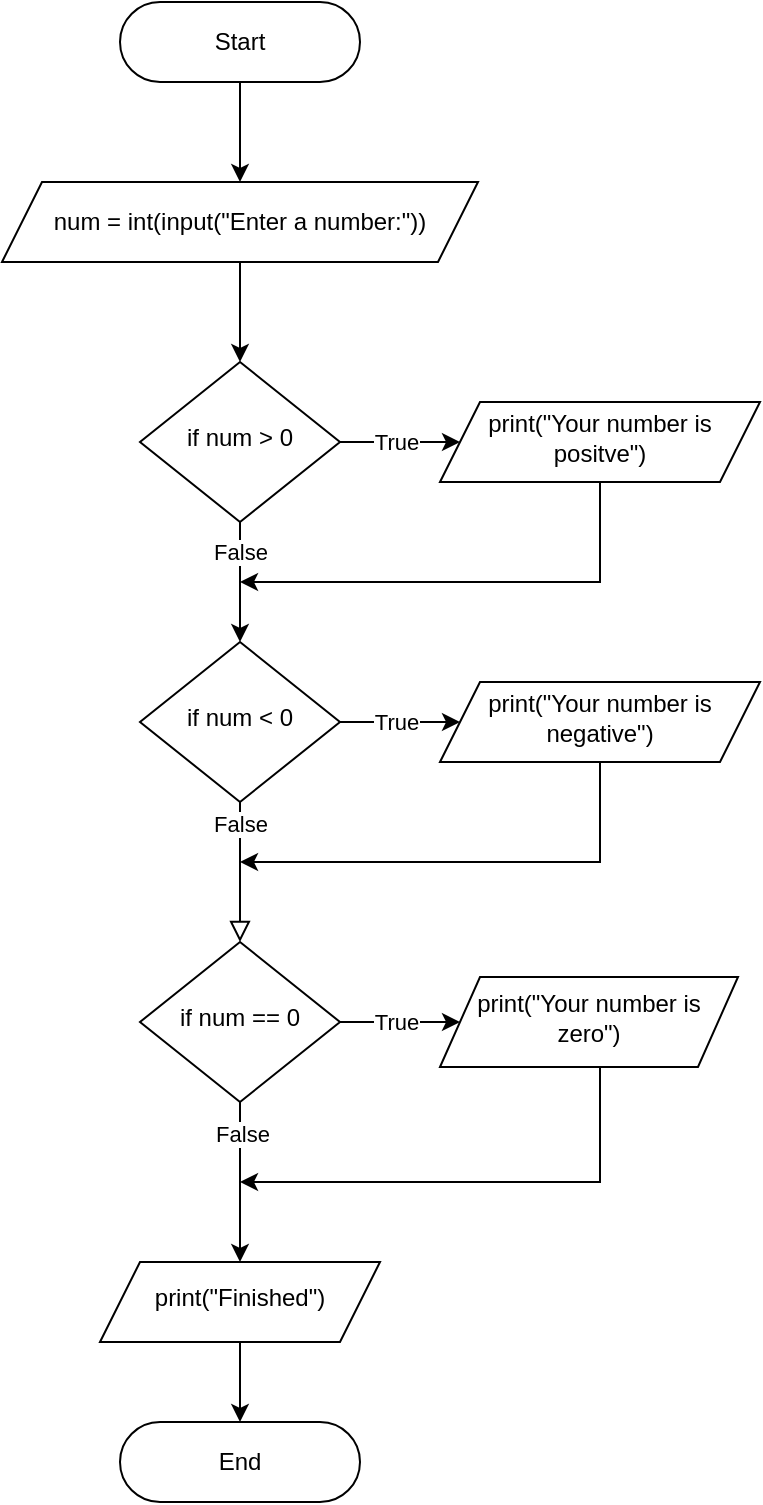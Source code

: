 <mxfile version="22.0.4" type="onedrive" pages="3">
  <diagram id="C5RBs43oDa-KdzZeNtuy" name="Question 1 ">
    <mxGraphModel grid="1" page="1" gridSize="10" guides="1" tooltips="1" connect="1" arrows="1" fold="1" pageScale="1" pageWidth="827" pageHeight="1169" math="0" shadow="0">
      <root>
        <mxCell id="WIyWlLk6GJQsqaUBKTNV-0" />
        <mxCell id="WIyWlLk6GJQsqaUBKTNV-1" parent="WIyWlLk6GJQsqaUBKTNV-0" />
        <mxCell id="aPnVOZLX0n2qFdbe-rzs-19" value="" style="edgeStyle=orthogonalEdgeStyle;rounded=0;orthogonalLoop=1;jettySize=auto;html=1;" edge="1" parent="WIyWlLk6GJQsqaUBKTNV-1" source="WIyWlLk6GJQsqaUBKTNV-6" target="WIyWlLk6GJQsqaUBKTNV-10">
          <mxGeometry relative="1" as="geometry" />
        </mxCell>
        <mxCell id="aPnVOZLX0n2qFdbe-rzs-20" value="False" style="edgeLabel;html=1;align=center;verticalAlign=middle;resizable=0;points=[];" vertex="1" connectable="0" parent="aPnVOZLX0n2qFdbe-rzs-19">
          <mxGeometry x="-0.509" relative="1" as="geometry">
            <mxPoint as="offset" />
          </mxGeometry>
        </mxCell>
        <mxCell id="aPnVOZLX0n2qFdbe-rzs-21" value="" style="edgeStyle=orthogonalEdgeStyle;rounded=0;orthogonalLoop=1;jettySize=auto;html=1;" edge="1" parent="WIyWlLk6GJQsqaUBKTNV-1" source="WIyWlLk6GJQsqaUBKTNV-6" target="WIyWlLk6GJQsqaUBKTNV-7">
          <mxGeometry relative="1" as="geometry" />
        </mxCell>
        <mxCell id="aPnVOZLX0n2qFdbe-rzs-22" value="True" style="edgeLabel;html=1;align=center;verticalAlign=middle;resizable=0;points=[];" vertex="1" connectable="0" parent="aPnVOZLX0n2qFdbe-rzs-21">
          <mxGeometry x="-0.338" relative="1" as="geometry">
            <mxPoint x="8" as="offset" />
          </mxGeometry>
        </mxCell>
        <mxCell id="WIyWlLk6GJQsqaUBKTNV-6" value="if num &amp;gt; 0" style="rhombus;whiteSpace=wrap;html=1;shadow=0;fontFamily=Helvetica;fontSize=12;align=center;strokeWidth=1;spacing=6;spacingTop=-4;" vertex="1" parent="WIyWlLk6GJQsqaUBKTNV-1">
          <mxGeometry x="293" y="390" width="100" height="80" as="geometry" />
        </mxCell>
        <mxCell id="aPnVOZLX0n2qFdbe-rzs-8" style="edgeStyle=orthogonalEdgeStyle;rounded=0;orthogonalLoop=1;jettySize=auto;html=1;" edge="1" parent="WIyWlLk6GJQsqaUBKTNV-1" source="WIyWlLk6GJQsqaUBKTNV-7">
          <mxGeometry relative="1" as="geometry">
            <mxPoint x="343" y="500" as="targetPoint" />
            <Array as="points">
              <mxPoint x="523" y="500" />
            </Array>
          </mxGeometry>
        </mxCell>
        <mxCell id="WIyWlLk6GJQsqaUBKTNV-7" value="print(&quot;Your number is positve&quot;)" style="shape=parallelogram;perimeter=parallelogramPerimeter;whiteSpace=wrap;html=1;fixedSize=1;shadow=0;strokeWidth=1;spacing=6;spacingTop=-4;" vertex="1" parent="WIyWlLk6GJQsqaUBKTNV-1">
          <mxGeometry x="443" y="410" width="160" height="40" as="geometry" />
        </mxCell>
        <mxCell id="aPnVOZLX0n2qFdbe-rzs-16" value="" style="edgeStyle=orthogonalEdgeStyle;rounded=0;orthogonalLoop=1;jettySize=auto;html=1;" edge="1" parent="WIyWlLk6GJQsqaUBKTNV-1" source="WIyWlLk6GJQsqaUBKTNV-10" target="WIyWlLk6GJQsqaUBKTNV-12">
          <mxGeometry relative="1" as="geometry" />
        </mxCell>
        <mxCell id="aPnVOZLX0n2qFdbe-rzs-17" value="True" style="edgeLabel;html=1;align=center;verticalAlign=middle;resizable=0;points=[];" vertex="1" connectable="0" parent="aPnVOZLX0n2qFdbe-rzs-16">
          <mxGeometry x="-0.072" relative="1" as="geometry">
            <mxPoint as="offset" />
          </mxGeometry>
        </mxCell>
        <mxCell id="WIyWlLk6GJQsqaUBKTNV-10" value="if num &amp;lt; 0" style="rhombus;whiteSpace=wrap;html=1;shadow=0;fontFamily=Helvetica;fontSize=12;align=center;strokeWidth=1;spacing=6;spacingTop=-4;" vertex="1" parent="WIyWlLk6GJQsqaUBKTNV-1">
          <mxGeometry x="293" y="530" width="100" height="80" as="geometry" />
        </mxCell>
        <mxCell id="WIyWlLk6GJQsqaUBKTNV-11" value="End" style="rounded=1;whiteSpace=wrap;html=1;fontSize=12;glass=0;strokeWidth=1;shadow=0;arcSize=50;" vertex="1" parent="WIyWlLk6GJQsqaUBKTNV-1">
          <mxGeometry x="283" y="920" width="120" height="40" as="geometry" />
        </mxCell>
        <mxCell id="aPnVOZLX0n2qFdbe-rzs-9" style="edgeStyle=orthogonalEdgeStyle;rounded=0;orthogonalLoop=1;jettySize=auto;html=1;exitX=0.5;exitY=1;exitDx=0;exitDy=0;" edge="1" parent="WIyWlLk6GJQsqaUBKTNV-1" source="WIyWlLk6GJQsqaUBKTNV-12">
          <mxGeometry relative="1" as="geometry">
            <mxPoint x="343" y="640" as="targetPoint" />
            <Array as="points">
              <mxPoint x="523" y="640" />
            </Array>
          </mxGeometry>
        </mxCell>
        <mxCell id="WIyWlLk6GJQsqaUBKTNV-12" value="print(&quot;Your number is negative&quot;)" style="shape=parallelogram;perimeter=parallelogramPerimeter;whiteSpace=wrap;html=1;fixedSize=1;shadow=0;strokeWidth=1;spacing=6;spacingTop=-4;" vertex="1" parent="WIyWlLk6GJQsqaUBKTNV-1">
          <mxGeometry x="443" y="550" width="160" height="40" as="geometry" />
        </mxCell>
        <mxCell id="aPnVOZLX0n2qFdbe-rzs-0" value="Start" style="rounded=1;whiteSpace=wrap;html=1;arcSize=50;" vertex="1" parent="WIyWlLk6GJQsqaUBKTNV-1">
          <mxGeometry x="283" y="210" width="120" height="40" as="geometry" />
        </mxCell>
        <mxCell id="aPnVOZLX0n2qFdbe-rzs-5" value="" style="edgeStyle=orthogonalEdgeStyle;rounded=0;orthogonalLoop=1;jettySize=auto;html=1;" edge="1" parent="WIyWlLk6GJQsqaUBKTNV-1" source="aPnVOZLX0n2qFdbe-rzs-0" target="aPnVOZLX0n2qFdbe-rzs-3">
          <mxGeometry relative="1" as="geometry">
            <mxPoint x="343" y="250" as="sourcePoint" />
            <mxPoint x="343" y="390" as="targetPoint" />
          </mxGeometry>
        </mxCell>
        <mxCell id="aPnVOZLX0n2qFdbe-rzs-6" value="" style="edgeStyle=orthogonalEdgeStyle;rounded=0;orthogonalLoop=1;jettySize=auto;html=1;" edge="1" parent="WIyWlLk6GJQsqaUBKTNV-1" source="aPnVOZLX0n2qFdbe-rzs-3" target="WIyWlLk6GJQsqaUBKTNV-6">
          <mxGeometry relative="1" as="geometry" />
        </mxCell>
        <mxCell id="aPnVOZLX0n2qFdbe-rzs-3" value="num = int(input(&quot;Enter a number:&quot;))" style="shape=parallelogram;perimeter=parallelogramPerimeter;whiteSpace=wrap;html=1;fixedSize=1;" vertex="1" parent="WIyWlLk6GJQsqaUBKTNV-1">
          <mxGeometry x="224" y="300" width="238" height="40" as="geometry" />
        </mxCell>
        <mxCell id="aPnVOZLX0n2qFdbe-rzs-11" value="" style="rounded=0;html=1;jettySize=auto;orthogonalLoop=1;fontSize=11;endArrow=block;endFill=0;endSize=8;strokeWidth=1;shadow=0;labelBackgroundColor=none;edgeStyle=orthogonalEdgeStyle;" edge="1" parent="WIyWlLk6GJQsqaUBKTNV-1" source="WIyWlLk6GJQsqaUBKTNV-10" target="aPnVOZLX0n2qFdbe-rzs-10">
          <mxGeometry x="-0.909" y="20" relative="1" as="geometry">
            <mxPoint as="offset" />
            <mxPoint x="343" y="610" as="sourcePoint" />
            <mxPoint x="343" y="830" as="targetPoint" />
          </mxGeometry>
        </mxCell>
        <mxCell id="aPnVOZLX0n2qFdbe-rzs-18" value="False" style="edgeLabel;html=1;align=center;verticalAlign=middle;resizable=0;points=[];" vertex="1" connectable="0" parent="aPnVOZLX0n2qFdbe-rzs-11">
          <mxGeometry x="-0.446" y="-1" relative="1" as="geometry">
            <mxPoint x="1" y="-9" as="offset" />
          </mxGeometry>
        </mxCell>
        <mxCell id="aPnVOZLX0n2qFdbe-rzs-14" value="" style="edgeStyle=orthogonalEdgeStyle;rounded=0;orthogonalLoop=1;jettySize=auto;html=1;" edge="1" parent="WIyWlLk6GJQsqaUBKTNV-1" source="aPnVOZLX0n2qFdbe-rzs-10" target="aPnVOZLX0n2qFdbe-rzs-13">
          <mxGeometry relative="1" as="geometry" />
        </mxCell>
        <mxCell id="aPnVOZLX0n2qFdbe-rzs-15" value="True" style="edgeLabel;html=1;align=center;verticalAlign=middle;resizable=0;points=[];" vertex="1" connectable="0" parent="aPnVOZLX0n2qFdbe-rzs-14">
          <mxGeometry x="-0.376" y="1" relative="1" as="geometry">
            <mxPoint x="9" y="1" as="offset" />
          </mxGeometry>
        </mxCell>
        <mxCell id="aPnVOZLX0n2qFdbe-rzs-25" value="" style="edgeStyle=orthogonalEdgeStyle;rounded=0;orthogonalLoop=1;jettySize=auto;html=1;" edge="1" parent="WIyWlLk6GJQsqaUBKTNV-1" source="aPnVOZLX0n2qFdbe-rzs-10" target="aPnVOZLX0n2qFdbe-rzs-24">
          <mxGeometry relative="1" as="geometry" />
        </mxCell>
        <mxCell id="aPnVOZLX0n2qFdbe-rzs-26" value="False" style="edgeLabel;html=1;align=center;verticalAlign=middle;resizable=0;points=[];" vertex="1" connectable="0" parent="aPnVOZLX0n2qFdbe-rzs-25">
          <mxGeometry x="-0.615" y="1" relative="1" as="geometry">
            <mxPoint as="offset" />
          </mxGeometry>
        </mxCell>
        <mxCell id="aPnVOZLX0n2qFdbe-rzs-10" value="if num == 0" style="rhombus;whiteSpace=wrap;html=1;shadow=0;fontFamily=Helvetica;fontSize=12;align=center;strokeWidth=1;spacing=6;spacingTop=-4;" vertex="1" parent="WIyWlLk6GJQsqaUBKTNV-1">
          <mxGeometry x="293" y="680" width="100" height="80" as="geometry" />
        </mxCell>
        <mxCell id="aPnVOZLX0n2qFdbe-rzs-28" style="edgeStyle=orthogonalEdgeStyle;rounded=0;orthogonalLoop=1;jettySize=auto;html=1;exitX=0.5;exitY=1;exitDx=0;exitDy=0;" edge="1" parent="WIyWlLk6GJQsqaUBKTNV-1" source="aPnVOZLX0n2qFdbe-rzs-13">
          <mxGeometry relative="1" as="geometry">
            <mxPoint x="343" y="800" as="targetPoint" />
            <Array as="points">
              <mxPoint x="523" y="800" />
            </Array>
          </mxGeometry>
        </mxCell>
        <mxCell id="aPnVOZLX0n2qFdbe-rzs-13" value="print(&quot;Your number is zero&quot;)" style="shape=parallelogram;perimeter=parallelogramPerimeter;whiteSpace=wrap;html=1;fixedSize=1;shadow=0;strokeWidth=1;spacing=6;spacingTop=-4;" vertex="1" parent="WIyWlLk6GJQsqaUBKTNV-1">
          <mxGeometry x="443" y="697.5" width="149" height="45" as="geometry" />
        </mxCell>
        <mxCell id="aPnVOZLX0n2qFdbe-rzs-29" value="" style="edgeStyle=orthogonalEdgeStyle;rounded=0;orthogonalLoop=1;jettySize=auto;html=1;" edge="1" parent="WIyWlLk6GJQsqaUBKTNV-1" source="aPnVOZLX0n2qFdbe-rzs-24" target="WIyWlLk6GJQsqaUBKTNV-11">
          <mxGeometry relative="1" as="geometry" />
        </mxCell>
        <mxCell id="aPnVOZLX0n2qFdbe-rzs-24" value="print(&quot;Finished&quot;)" style="shape=parallelogram;perimeter=parallelogramPerimeter;whiteSpace=wrap;html=1;fixedSize=1;shadow=0;strokeWidth=1;spacing=6;spacingTop=-4;" vertex="1" parent="WIyWlLk6GJQsqaUBKTNV-1">
          <mxGeometry x="273" y="840" width="140" height="40" as="geometry" />
        </mxCell>
      </root>
    </mxGraphModel>
  </diagram>
  <diagram id="6X2kjzV3CAvanZwTlFAk" name="Question 2">
    <mxGraphModel dx="1663" dy="1129" grid="1" gridSize="10" guides="1" tooltips="1" connect="1" arrows="1" fold="1" page="1" pageScale="1" pageWidth="1117" pageHeight="863" math="0" shadow="0">
      <root>
        <mxCell id="0" />
        <mxCell id="1" parent="0" />
        <mxCell id="doileOZnWL1tyWFCwN60-34" value="" style="edgeStyle=orthogonalEdgeStyle;rounded=0;orthogonalLoop=1;jettySize=auto;html=1;" edge="1" parent="1" source="doileOZnWL1tyWFCwN60-5" target="doileOZnWL1tyWFCwN60-33">
          <mxGeometry relative="1" as="geometry" />
        </mxCell>
        <mxCell id="5lZnisd14iUYbiydR8et-1" value="True" style="edgeLabel;html=1;align=center;verticalAlign=middle;resizable=0;points=[];" vertex="1" connectable="0" parent="doileOZnWL1tyWFCwN60-34">
          <mxGeometry x="-0.362" relative="1" as="geometry">
            <mxPoint as="offset" />
          </mxGeometry>
        </mxCell>
        <mxCell id="pVKYKrb4pRy-eSFdgq6A-18" value="" style="edgeStyle=orthogonalEdgeStyle;rounded=0;orthogonalLoop=1;jettySize=auto;html=1;" edge="1" parent="1" source="doileOZnWL1tyWFCwN60-5" target="pVKYKrb4pRy-eSFdgq6A-6">
          <mxGeometry relative="1" as="geometry" />
        </mxCell>
        <mxCell id="pVKYKrb4pRy-eSFdgq6A-19" value="False" style="edgeLabel;html=1;align=center;verticalAlign=middle;resizable=0;points=[];" vertex="1" connectable="0" parent="pVKYKrb4pRy-eSFdgq6A-18">
          <mxGeometry x="-0.138" y="-2" relative="1" as="geometry">
            <mxPoint x="2" y="-10" as="offset" />
          </mxGeometry>
        </mxCell>
        <mxCell id="doileOZnWL1tyWFCwN60-5" value="if operation == &quot;+&quot;" style="rhombus;whiteSpace=wrap;html=1;shadow=0;fontFamily=Helvetica;fontSize=12;align=center;strokeWidth=1;spacing=6;spacingTop=-4;" vertex="1" parent="1">
          <mxGeometry x="224.5" y="641" width="149" height="80" as="geometry" />
        </mxCell>
        <mxCell id="doileOZnWL1tyWFCwN60-14" value="Start" style="rounded=1;whiteSpace=wrap;html=1;arcSize=50;" vertex="1" parent="1">
          <mxGeometry x="239" y="390" width="120" height="40" as="geometry" />
        </mxCell>
        <mxCell id="doileOZnWL1tyWFCwN60-15" value="" style="edgeStyle=orthogonalEdgeStyle;rounded=0;orthogonalLoop=1;jettySize=auto;html=1;" edge="1" parent="1" source="doileOZnWL1tyWFCwN60-14" target="doileOZnWL1tyWFCwN60-17">
          <mxGeometry relative="1" as="geometry">
            <mxPoint x="299" y="430" as="sourcePoint" />
            <mxPoint x="299" y="570" as="targetPoint" />
          </mxGeometry>
        </mxCell>
        <mxCell id="doileOZnWL1tyWFCwN60-32" value="" style="edgeStyle=orthogonalEdgeStyle;rounded=0;orthogonalLoop=1;jettySize=auto;html=1;" edge="1" parent="1" source="doileOZnWL1tyWFCwN60-17" target="doileOZnWL1tyWFCwN60-29">
          <mxGeometry relative="1" as="geometry" />
        </mxCell>
        <mxCell id="doileOZnWL1tyWFCwN60-17" value="&lt;div&gt;num1 = int(input(&quot;Enter Num1: &quot;))&lt;/div&gt;&lt;div&gt;num2 = int(input(&quot;Enter Num2 &quot;))&lt;br&gt;&lt;/div&gt;" style="shape=parallelogram;perimeter=parallelogramPerimeter;whiteSpace=wrap;html=1;fixedSize=1;" vertex="1" parent="1">
          <mxGeometry x="181" y="471" width="236" height="40" as="geometry" />
        </mxCell>
        <mxCell id="doileOZnWL1tyWFCwN60-30" value="" style="edgeStyle=orthogonalEdgeStyle;rounded=0;orthogonalLoop=1;jettySize=auto;html=1;" edge="1" parent="1" source="doileOZnWL1tyWFCwN60-29" target="doileOZnWL1tyWFCwN60-5">
          <mxGeometry relative="1" as="geometry" />
        </mxCell>
        <mxCell id="doileOZnWL1tyWFCwN60-29" value="operation = input(&quot;Select +, - , *, /: &quot;)" style="shape=parallelogram;perimeter=parallelogramPerimeter;whiteSpace=wrap;html=1;fixedSize=1;" vertex="1" parent="1">
          <mxGeometry x="180" y="551" width="238" height="40" as="geometry" />
        </mxCell>
        <mxCell id="pVKYKrb4pRy-eSFdgq6A-34" style="edgeStyle=orthogonalEdgeStyle;rounded=0;orthogonalLoop=1;jettySize=auto;html=1;exitX=1;exitY=0.5;exitDx=0;exitDy=0;" edge="1" parent="1" source="doileOZnWL1tyWFCwN60-33">
          <mxGeometry relative="1" as="geometry">
            <mxPoint x="298" y="1261" as="targetPoint" />
            <Array as="points">
              <mxPoint x="938" y="681" />
              <mxPoint x="938" y="1261" />
              <mxPoint x="407" y="1261" />
            </Array>
          </mxGeometry>
        </mxCell>
        <mxCell id="doileOZnWL1tyWFCwN60-33" value="print(str(num1) + &quot; + &quot; + str(num2) + &quot;= &quot;, num1 + num2)" style="shape=parallelogram;perimeter=parallelogramPerimeter;whiteSpace=wrap;html=1;fixedSize=1;shadow=0;strokeWidth=1;spacing=6;spacingTop=-4;" vertex="1" parent="1">
          <mxGeometry x="458" y="661" width="350" height="40" as="geometry" />
        </mxCell>
        <mxCell id="pVKYKrb4pRy-eSFdgq6A-4" value="" style="edgeStyle=orthogonalEdgeStyle;rounded=0;orthogonalLoop=1;jettySize=auto;html=1;" edge="1" parent="1" source="pVKYKrb4pRy-eSFdgq6A-6" target="pVKYKrb4pRy-eSFdgq6A-7">
          <mxGeometry relative="1" as="geometry" />
        </mxCell>
        <mxCell id="pVKYKrb4pRy-eSFdgq6A-5" value="True" style="edgeLabel;html=1;align=center;verticalAlign=middle;resizable=0;points=[];" vertex="1" connectable="0" parent="pVKYKrb4pRy-eSFdgq6A-4">
          <mxGeometry x="-0.362" relative="1" as="geometry">
            <mxPoint as="offset" />
          </mxGeometry>
        </mxCell>
        <mxCell id="pVKYKrb4pRy-eSFdgq6A-17" value="" style="edgeStyle=orthogonalEdgeStyle;rounded=0;orthogonalLoop=1;jettySize=auto;html=1;" edge="1" parent="1" source="pVKYKrb4pRy-eSFdgq6A-6" target="pVKYKrb4pRy-eSFdgq6A-10">
          <mxGeometry relative="1" as="geometry" />
        </mxCell>
        <mxCell id="pVKYKrb4pRy-eSFdgq6A-23" value="False" style="edgeLabel;html=1;align=center;verticalAlign=middle;resizable=0;points=[];" vertex="1" connectable="0" parent="pVKYKrb4pRy-eSFdgq6A-17">
          <mxGeometry x="-0.502" y="2" relative="1" as="geometry">
            <mxPoint x="-2" as="offset" />
          </mxGeometry>
        </mxCell>
        <mxCell id="pVKYKrb4pRy-eSFdgq6A-6" value="if operation == &quot;-&quot;" style="rhombus;whiteSpace=wrap;html=1;shadow=0;fontFamily=Helvetica;fontSize=12;align=center;strokeWidth=1;spacing=6;spacingTop=-4;" vertex="1" parent="1">
          <mxGeometry x="224.5" y="791" width="149" height="80" as="geometry" />
        </mxCell>
        <mxCell id="pVKYKrb4pRy-eSFdgq6A-35" style="edgeStyle=orthogonalEdgeStyle;rounded=0;orthogonalLoop=1;jettySize=auto;html=1;exitX=1;exitY=0.5;exitDx=0;exitDy=0;" edge="1" parent="1" source="pVKYKrb4pRy-eSFdgq6A-7">
          <mxGeometry relative="1" as="geometry">
            <mxPoint x="938" y="831.172" as="targetPoint" />
          </mxGeometry>
        </mxCell>
        <mxCell id="pVKYKrb4pRy-eSFdgq6A-7" value="print(str(num1) + &quot; - &quot; + str(num2) + &quot;= &quot;, num1 - num2)" style="shape=parallelogram;perimeter=parallelogramPerimeter;whiteSpace=wrap;html=1;fixedSize=1;shadow=0;strokeWidth=1;spacing=6;spacingTop=-4;" vertex="1" parent="1">
          <mxGeometry x="458" y="811" width="350" height="40" as="geometry" />
        </mxCell>
        <mxCell id="pVKYKrb4pRy-eSFdgq6A-8" value="" style="edgeStyle=orthogonalEdgeStyle;rounded=0;orthogonalLoop=1;jettySize=auto;html=1;" edge="1" parent="1" source="pVKYKrb4pRy-eSFdgq6A-10" target="pVKYKrb4pRy-eSFdgq6A-11">
          <mxGeometry relative="1" as="geometry" />
        </mxCell>
        <mxCell id="pVKYKrb4pRy-eSFdgq6A-9" value="True" style="edgeLabel;html=1;align=center;verticalAlign=middle;resizable=0;points=[];" vertex="1" connectable="0" parent="pVKYKrb4pRy-eSFdgq6A-8">
          <mxGeometry x="-0.362" relative="1" as="geometry">
            <mxPoint as="offset" />
          </mxGeometry>
        </mxCell>
        <mxCell id="pVKYKrb4pRy-eSFdgq6A-16" value="" style="edgeStyle=orthogonalEdgeStyle;rounded=0;orthogonalLoop=1;jettySize=auto;html=1;" edge="1" parent="1">
          <mxGeometry relative="1" as="geometry">
            <mxPoint x="298.71" y="1011" as="sourcePoint" />
            <mxPoint x="298.71" y="1061" as="targetPoint" />
          </mxGeometry>
        </mxCell>
        <mxCell id="pVKYKrb4pRy-eSFdgq6A-28" value="False" style="edgeLabel;html=1;align=center;verticalAlign=middle;resizable=0;points=[];" vertex="1" connectable="0" parent="pVKYKrb4pRy-eSFdgq6A-16">
          <mxGeometry x="-0.114" y="-5" relative="1" as="geometry">
            <mxPoint x="5" y="1" as="offset" />
          </mxGeometry>
        </mxCell>
        <mxCell id="pVKYKrb4pRy-eSFdgq6A-10" value="if operation == &quot;*&quot;" style="rhombus;whiteSpace=wrap;html=1;shadow=0;fontFamily=Helvetica;fontSize=12;align=center;strokeWidth=1;spacing=6;spacingTop=-4;" vertex="1" parent="1">
          <mxGeometry x="224.5" y="941" width="149" height="80" as="geometry" />
        </mxCell>
        <mxCell id="pVKYKrb4pRy-eSFdgq6A-36" style="edgeStyle=orthogonalEdgeStyle;rounded=0;orthogonalLoop=1;jettySize=auto;html=1;exitX=1;exitY=0.5;exitDx=0;exitDy=0;" edge="1" parent="1" source="pVKYKrb4pRy-eSFdgq6A-11">
          <mxGeometry relative="1" as="geometry">
            <mxPoint x="938" y="980.828" as="targetPoint" />
          </mxGeometry>
        </mxCell>
        <mxCell id="pVKYKrb4pRy-eSFdgq6A-11" value="print(str(num1) + &quot; * &quot; + str(num2) + &quot;= &quot;, num1 * num2)" style="shape=parallelogram;perimeter=parallelogramPerimeter;whiteSpace=wrap;html=1;fixedSize=1;shadow=0;strokeWidth=1;spacing=6;spacingTop=-4;" vertex="1" parent="1">
          <mxGeometry x="458" y="961" width="350" height="40" as="geometry" />
        </mxCell>
        <mxCell id="pVKYKrb4pRy-eSFdgq6A-12" value="" style="edgeStyle=orthogonalEdgeStyle;rounded=0;orthogonalLoop=1;jettySize=auto;html=1;" edge="1" parent="1" source="pVKYKrb4pRy-eSFdgq6A-14" target="pVKYKrb4pRy-eSFdgq6A-15">
          <mxGeometry relative="1" as="geometry" />
        </mxCell>
        <mxCell id="pVKYKrb4pRy-eSFdgq6A-13" value="True" style="edgeLabel;html=1;align=center;verticalAlign=middle;resizable=0;points=[];" vertex="1" connectable="0" parent="pVKYKrb4pRy-eSFdgq6A-12">
          <mxGeometry x="-0.362" relative="1" as="geometry">
            <mxPoint as="offset" />
          </mxGeometry>
        </mxCell>
        <mxCell id="pVKYKrb4pRy-eSFdgq6A-26" value="" style="edgeStyle=orthogonalEdgeStyle;rounded=0;orthogonalLoop=1;jettySize=auto;html=1;" edge="1" parent="1" source="pVKYKrb4pRy-eSFdgq6A-14" target="pVKYKrb4pRy-eSFdgq6A-25">
          <mxGeometry relative="1" as="geometry" />
        </mxCell>
        <mxCell id="pVKYKrb4pRy-eSFdgq6A-27" value="False" style="edgeLabel;html=1;align=center;verticalAlign=middle;resizable=0;points=[];" vertex="1" connectable="0" parent="pVKYKrb4pRy-eSFdgq6A-26">
          <mxGeometry x="-0.255" relative="1" as="geometry">
            <mxPoint as="offset" />
          </mxGeometry>
        </mxCell>
        <mxCell id="pVKYKrb4pRy-eSFdgq6A-14" value="if operation == &quot;/&quot;" style="rhombus;whiteSpace=wrap;html=1;shadow=0;fontFamily=Helvetica;fontSize=12;align=center;strokeWidth=1;spacing=6;spacingTop=-4;" vertex="1" parent="1">
          <mxGeometry x="224.5" y="1071" width="149" height="80" as="geometry" />
        </mxCell>
        <mxCell id="pVKYKrb4pRy-eSFdgq6A-37" style="edgeStyle=orthogonalEdgeStyle;rounded=0;orthogonalLoop=1;jettySize=auto;html=1;exitX=1;exitY=0.5;exitDx=0;exitDy=0;" edge="1" parent="1" source="pVKYKrb4pRy-eSFdgq6A-15">
          <mxGeometry relative="1" as="geometry">
            <mxPoint x="938" y="1111.172" as="targetPoint" />
          </mxGeometry>
        </mxCell>
        <mxCell id="pVKYKrb4pRy-eSFdgq6A-15" value="print(str(num1) + &quot; / &quot; + str(num2) + &quot;= &quot;, num1 / num2)" style="shape=parallelogram;perimeter=parallelogramPerimeter;whiteSpace=wrap;html=1;fixedSize=1;shadow=0;strokeWidth=1;spacing=6;spacingTop=-4;" vertex="1" parent="1">
          <mxGeometry x="458" y="1091" width="350" height="40" as="geometry" />
        </mxCell>
        <mxCell id="pVKYKrb4pRy-eSFdgq6A-30" value="" style="edgeStyle=orthogonalEdgeStyle;rounded=0;orthogonalLoop=1;jettySize=auto;html=1;" edge="1" parent="1" source="pVKYKrb4pRy-eSFdgq6A-25" target="pVKYKrb4pRy-eSFdgq6A-29">
          <mxGeometry relative="1" as="geometry" />
        </mxCell>
        <mxCell id="pVKYKrb4pRy-eSFdgq6A-25" value="print(&quot;ERROR! Wrong Selection.&quot;)" style="shape=parallelogram;perimeter=parallelogramPerimeter;whiteSpace=wrap;html=1;fixedSize=1;shadow=0;strokeWidth=1;spacing=6;spacingTop=-4;" vertex="1" parent="1">
          <mxGeometry x="179" y="1201" width="238" height="40" as="geometry" />
        </mxCell>
        <mxCell id="pVKYKrb4pRy-eSFdgq6A-29" value="Stop" style="rounded=1;whiteSpace=wrap;html=1;shadow=0;strokeWidth=1;spacing=6;spacingTop=-4;arcSize=50;" vertex="1" parent="1">
          <mxGeometry x="238" y="1291" width="120" height="40" as="geometry" />
        </mxCell>
      </root>
    </mxGraphModel>
  </diagram>
  <diagram id="2FdQz4DITa_K_1z9pt49" name="Question 3">
    <mxGraphModel dx="1012" dy="687" grid="1" gridSize="10" guides="1" tooltips="1" connect="1" arrows="1" fold="1" page="1" pageScale="1" pageWidth="1117" pageHeight="863" math="0" shadow="0">
      <root>
        <mxCell id="0" />
        <mxCell id="1" parent="0" />
        <mxCell id="TYsmqxfa2Zaeni847zsD-1" value="Start" style="rounded=1;whiteSpace=wrap;html=1;arcSize=50;" vertex="1" parent="1">
          <mxGeometry x="366" y="186" width="120" height="40" as="geometry" />
        </mxCell>
        <mxCell id="TYsmqxfa2Zaeni847zsD-2" value="" style="edgeStyle=orthogonalEdgeStyle;rounded=0;orthogonalLoop=1;jettySize=auto;html=1;" edge="1" parent="1" source="TYsmqxfa2Zaeni847zsD-1" target="TYsmqxfa2Zaeni847zsD-4">
          <mxGeometry relative="1" as="geometry">
            <mxPoint x="426" y="226" as="sourcePoint" />
            <mxPoint x="426" y="366" as="targetPoint" />
          </mxGeometry>
        </mxCell>
        <mxCell id="TYsmqxfa2Zaeni847zsD-7" value="" style="edgeStyle=orthogonalEdgeStyle;rounded=0;orthogonalLoop=1;jettySize=auto;html=1;" edge="1" parent="1" source="TYsmqxfa2Zaeni847zsD-4" target="TYsmqxfa2Zaeni847zsD-6">
          <mxGeometry relative="1" as="geometry" />
        </mxCell>
        <mxCell id="TYsmqxfa2Zaeni847zsD-4" value="username = input(&quot;Enter Username: &quot;)" style="shape=parallelogram;perimeter=parallelogramPerimeter;whiteSpace=wrap;html=1;fixedSize=1;" vertex="1" parent="1">
          <mxGeometry x="295" y="267" width="262" height="40" as="geometry" />
        </mxCell>
        <mxCell id="TYsmqxfa2Zaeni847zsD-9" value="" style="edgeStyle=orthogonalEdgeStyle;rounded=0;orthogonalLoop=1;jettySize=auto;html=1;entryX=0.5;entryY=0;entryDx=0;entryDy=0;" edge="1" parent="1" target="TYsmqxfa2Zaeni847zsD-8">
          <mxGeometry relative="1" as="geometry">
            <mxPoint x="425.71" y="446" as="sourcePoint" />
            <mxPoint x="425.71" y="527" as="targetPoint" />
          </mxGeometry>
        </mxCell>
        <mxCell id="TYsmqxfa2Zaeni847zsD-10" value="False" style="edgeLabel;html=1;align=center;verticalAlign=middle;resizable=0;points=[];" vertex="1" connectable="0" parent="TYsmqxfa2Zaeni847zsD-9">
          <mxGeometry x="-0.233" y="-1" relative="1" as="geometry">
            <mxPoint as="offset" />
          </mxGeometry>
        </mxCell>
        <mxCell id="TYsmqxfa2Zaeni847zsD-14" value="" style="edgeStyle=orthogonalEdgeStyle;rounded=0;orthogonalLoop=1;jettySize=auto;html=1;" edge="1" parent="1" source="TYsmqxfa2Zaeni847zsD-6" target="TYsmqxfa2Zaeni847zsD-13">
          <mxGeometry relative="1" as="geometry" />
        </mxCell>
        <mxCell id="TYsmqxfa2Zaeni847zsD-26" value="True" style="edgeLabel;html=1;align=center;verticalAlign=middle;resizable=0;points=[];" vertex="1" connectable="0" parent="TYsmqxfa2Zaeni847zsD-14">
          <mxGeometry x="-0.464" y="-4" relative="1" as="geometry">
            <mxPoint x="4" y="-4" as="offset" />
          </mxGeometry>
        </mxCell>
        <mxCell id="TYsmqxfa2Zaeni847zsD-6" value="if username.upper() == &quot;MATTHEW&quot;" style="rhombus;whiteSpace=wrap;html=1;" vertex="1" parent="1">
          <mxGeometry x="330.5" y="346" width="191" height="109" as="geometry" />
        </mxCell>
        <mxCell id="TYsmqxfa2Zaeni847zsD-30" value="" style="edgeStyle=orthogonalEdgeStyle;rounded=0;orthogonalLoop=1;jettySize=auto;html=1;" edge="1" parent="1" source="TYsmqxfa2Zaeni847zsD-8" target="TYsmqxfa2Zaeni847zsD-29">
          <mxGeometry relative="1" as="geometry" />
        </mxCell>
        <mxCell id="TYsmqxfa2Zaeni847zsD-8" value="print(&quot;ACCESS DENIED!&quot;)" style="shape=parallelogram;perimeter=parallelogramPerimeter;whiteSpace=wrap;html=1;fixedSize=1;" vertex="1" parent="1">
          <mxGeometry x="327" y="506" width="198" height="40" as="geometry" />
        </mxCell>
        <mxCell id="TYsmqxfa2Zaeni847zsD-16" value="" style="edgeStyle=orthogonalEdgeStyle;rounded=0;orthogonalLoop=1;jettySize=auto;html=1;" edge="1" parent="1" source="TYsmqxfa2Zaeni847zsD-13" target="TYsmqxfa2Zaeni847zsD-15">
          <mxGeometry relative="1" as="geometry" />
        </mxCell>
        <mxCell id="TYsmqxfa2Zaeni847zsD-13" value="password = input(&quot;Enter Password: &quot;)" style="shape=parallelogram;perimeter=parallelogramPerimeter;whiteSpace=wrap;html=1;fixedSize=1;" vertex="1" parent="1">
          <mxGeometry x="565" y="385" width="256" height="31" as="geometry" />
        </mxCell>
        <mxCell id="TYsmqxfa2Zaeni847zsD-19" value="" style="edgeStyle=orthogonalEdgeStyle;rounded=0;orthogonalLoop=1;jettySize=auto;html=1;" edge="1" parent="1" source="TYsmqxfa2Zaeni847zsD-15" target="TYsmqxfa2Zaeni847zsD-8">
          <mxGeometry relative="1" as="geometry" />
        </mxCell>
        <mxCell id="TYsmqxfa2Zaeni847zsD-20" value="False" style="edgeLabel;html=1;align=center;verticalAlign=middle;resizable=0;points=[];" vertex="1" connectable="0" parent="TYsmqxfa2Zaeni847zsD-19">
          <mxGeometry x="-0.184" y="1" relative="1" as="geometry">
            <mxPoint as="offset" />
          </mxGeometry>
        </mxCell>
        <mxCell id="TYsmqxfa2Zaeni847zsD-27" value="" style="edgeStyle=orthogonalEdgeStyle;rounded=0;orthogonalLoop=1;jettySize=auto;html=1;" edge="1" parent="1" source="TYsmqxfa2Zaeni847zsD-15" target="TYsmqxfa2Zaeni847zsD-23">
          <mxGeometry relative="1" as="geometry" />
        </mxCell>
        <mxCell id="TYsmqxfa2Zaeni847zsD-28" value="True" style="edgeLabel;html=1;align=center;verticalAlign=middle;resizable=0;points=[];" vertex="1" connectable="0" parent="TYsmqxfa2Zaeni847zsD-27">
          <mxGeometry x="-0.488" y="2" relative="1" as="geometry">
            <mxPoint x="-2" as="offset" />
          </mxGeometry>
        </mxCell>
        <mxCell id="TYsmqxfa2Zaeni847zsD-15" value="if password == &quot;SUNWAY&quot;" style="rhombus;whiteSpace=wrap;html=1;" vertex="1" parent="1">
          <mxGeometry x="597.5" y="471.5" width="191" height="109" as="geometry" />
        </mxCell>
        <mxCell id="TYsmqxfa2Zaeni847zsD-31" value="" style="edgeStyle=orthogonalEdgeStyle;rounded=0;orthogonalLoop=1;jettySize=auto;html=1;" edge="1" parent="1" source="TYsmqxfa2Zaeni847zsD-23" target="TYsmqxfa2Zaeni847zsD-29">
          <mxGeometry relative="1" as="geometry" />
        </mxCell>
        <mxCell id="TYsmqxfa2Zaeni847zsD-23" value="print(&quot;ACCESS GRANTED!&quot;)" style="shape=parallelogram;perimeter=parallelogramPerimeter;whiteSpace=wrap;html=1;fixedSize=1;" vertex="1" parent="1">
          <mxGeometry x="591" y="635" width="204" height="42" as="geometry" />
        </mxCell>
        <mxCell id="TYsmqxfa2Zaeni847zsD-29" value="Stop" style="rounded=1;whiteSpace=wrap;html=1;arcSize=50;" vertex="1" parent="1">
          <mxGeometry x="366" y="636" width="120" height="40" as="geometry" />
        </mxCell>
      </root>
    </mxGraphModel>
  </diagram>
</mxfile>
